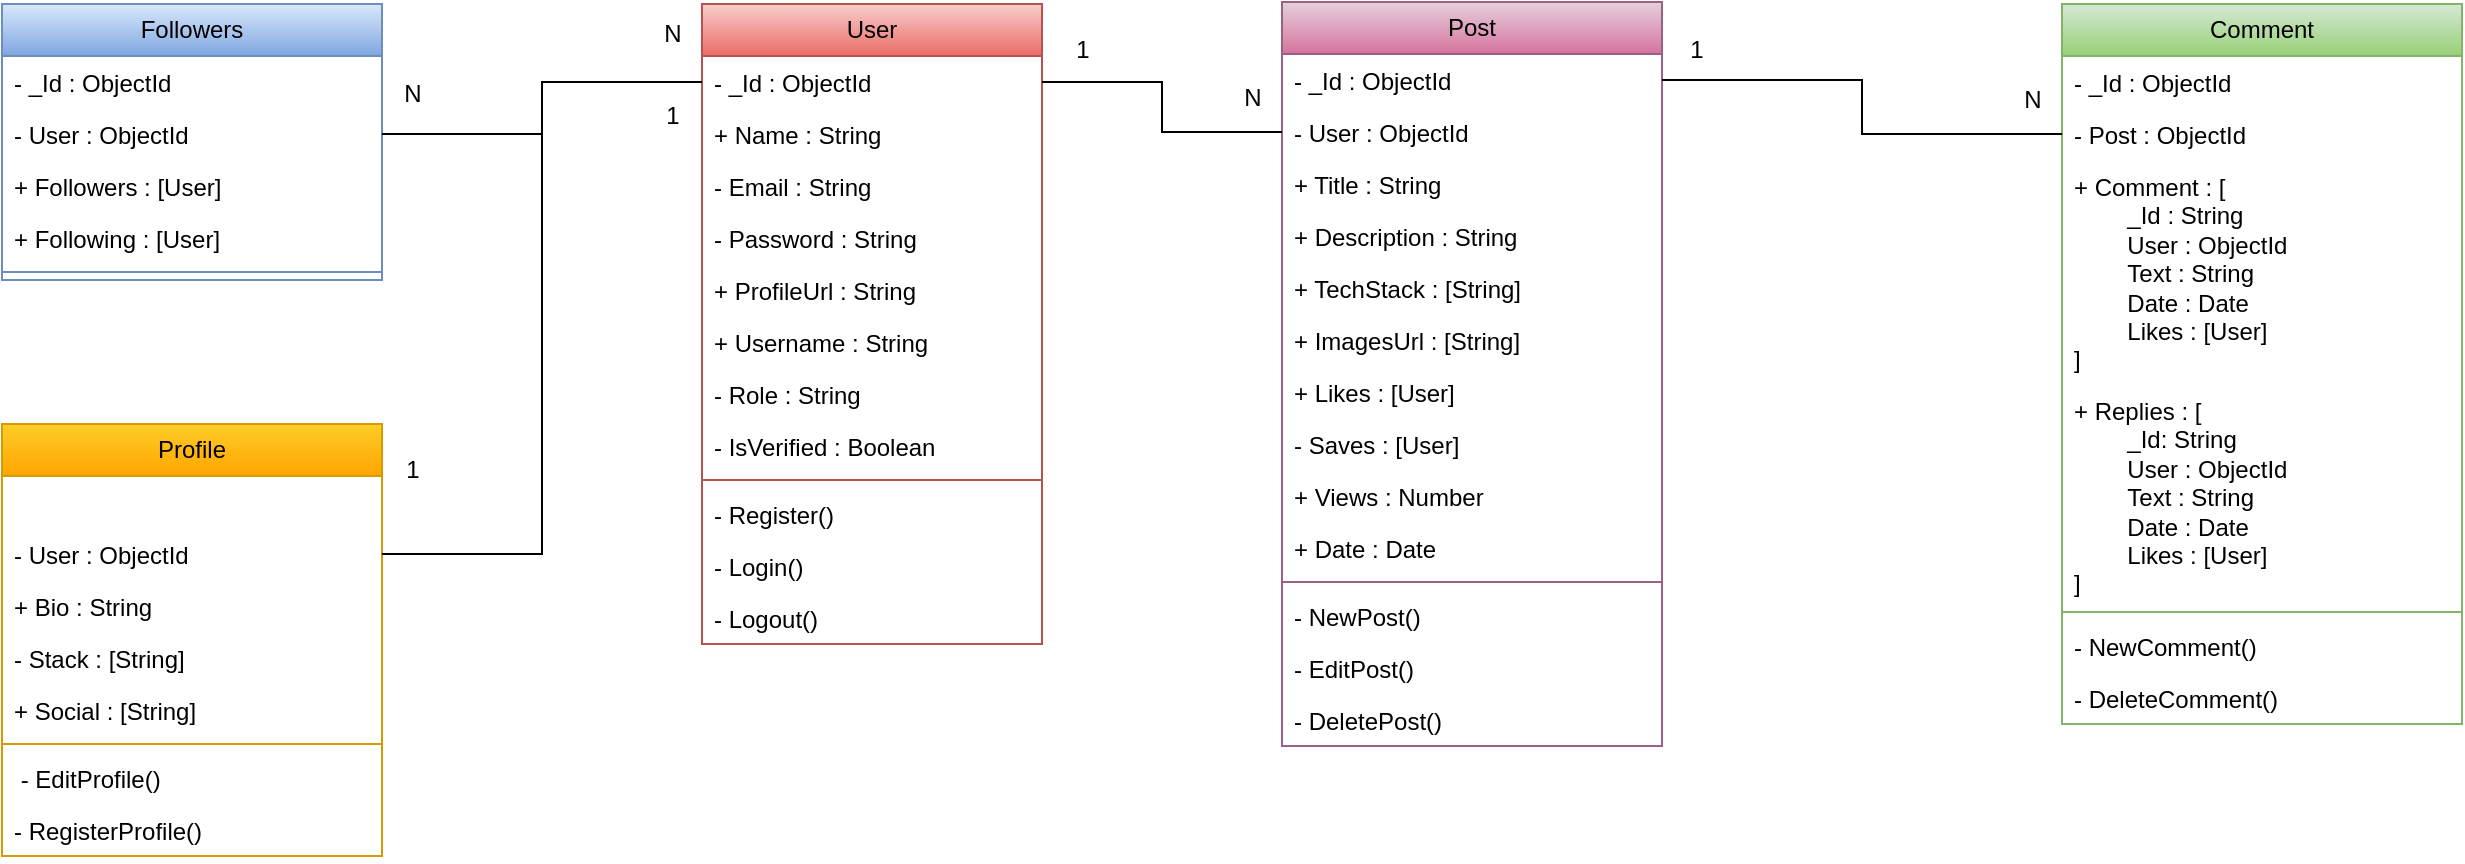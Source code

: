 <mxfile version="24.7.16">
  <diagram name="Página-1" id="4SGK7BzkfZiLQQGN-lx0">
    <mxGraphModel dx="2817" dy="570" grid="1" gridSize="10" guides="1" tooltips="1" connect="1" arrows="1" fold="1" page="1" pageScale="1" pageWidth="827" pageHeight="1169" math="0" shadow="0">
      <root>
        <mxCell id="0" />
        <mxCell id="1" parent="0" />
        <mxCell id="D0lhjR8HQiUhFmSIE_IS-1" value="User" style="swimlane;fontStyle=0;childLayout=stackLayout;horizontal=1;startSize=26;fillColor=#f8cecc;horizontalStack=0;resizeParent=1;resizeParentMax=0;resizeLast=0;collapsible=1;marginBottom=0;whiteSpace=wrap;html=1;strokeColor=#b85450;gradientColor=#ea6b66;" parent="1" vertex="1">
          <mxGeometry x="-890" y="80" width="170" height="320" as="geometry" />
        </mxCell>
        <mxCell id="D0lhjR8HQiUhFmSIE_IS-2" value="- _Id : ObjectId" style="text;strokeColor=none;fillColor=none;align=left;verticalAlign=top;spacingLeft=4;spacingRight=4;overflow=hidden;rotatable=0;points=[[0,0.5],[1,0.5]];portConstraint=eastwest;whiteSpace=wrap;html=1;" parent="D0lhjR8HQiUhFmSIE_IS-1" vertex="1">
          <mxGeometry y="26" width="170" height="26" as="geometry" />
        </mxCell>
        <mxCell id="D0lhjR8HQiUhFmSIE_IS-3" value="+ Name : String" style="text;strokeColor=none;fillColor=none;align=left;verticalAlign=top;spacingLeft=4;spacingRight=4;overflow=hidden;rotatable=0;points=[[0,0.5],[1,0.5]];portConstraint=eastwest;whiteSpace=wrap;html=1;" parent="D0lhjR8HQiUhFmSIE_IS-1" vertex="1">
          <mxGeometry y="52" width="170" height="26" as="geometry" />
        </mxCell>
        <mxCell id="D0lhjR8HQiUhFmSIE_IS-4" value="- Email : String" style="text;strokeColor=none;fillColor=none;align=left;verticalAlign=top;spacingLeft=4;spacingRight=4;overflow=hidden;rotatable=0;points=[[0,0.5],[1,0.5]];portConstraint=eastwest;whiteSpace=wrap;html=1;" parent="D0lhjR8HQiUhFmSIE_IS-1" vertex="1">
          <mxGeometry y="78" width="170" height="26" as="geometry" />
        </mxCell>
        <mxCell id="D0lhjR8HQiUhFmSIE_IS-22" value="- Password : String" style="text;strokeColor=none;fillColor=none;align=left;verticalAlign=top;spacingLeft=4;spacingRight=4;overflow=hidden;rotatable=0;points=[[0,0.5],[1,0.5]];portConstraint=eastwest;whiteSpace=wrap;html=1;" parent="D0lhjR8HQiUhFmSIE_IS-1" vertex="1">
          <mxGeometry y="104" width="170" height="26" as="geometry" />
        </mxCell>
        <mxCell id="D0lhjR8HQiUhFmSIE_IS-24" value="+ ProfileUrl : String" style="text;strokeColor=none;fillColor=none;align=left;verticalAlign=top;spacingLeft=4;spacingRight=4;overflow=hidden;rotatable=0;points=[[0,0.5],[1,0.5]];portConstraint=eastwest;whiteSpace=wrap;html=1;" parent="D0lhjR8HQiUhFmSIE_IS-1" vertex="1">
          <mxGeometry y="130" width="170" height="26" as="geometry" />
        </mxCell>
        <mxCell id="D0lhjR8HQiUhFmSIE_IS-23" value="+ Username : String" style="text;strokeColor=none;fillColor=none;align=left;verticalAlign=top;spacingLeft=4;spacingRight=4;overflow=hidden;rotatable=0;points=[[0,0.5],[1,0.5]];portConstraint=eastwest;whiteSpace=wrap;html=1;" parent="D0lhjR8HQiUhFmSIE_IS-1" vertex="1">
          <mxGeometry y="156" width="170" height="26" as="geometry" />
        </mxCell>
        <mxCell id="dfzcb9g1kPJelr4JQkNO-4" value="- Role : String" style="text;strokeColor=none;fillColor=none;align=left;verticalAlign=top;spacingLeft=4;spacingRight=4;overflow=hidden;rotatable=0;points=[[0,0.5],[1,0.5]];portConstraint=eastwest;whiteSpace=wrap;html=1;" vertex="1" parent="D0lhjR8HQiUhFmSIE_IS-1">
          <mxGeometry y="182" width="170" height="26" as="geometry" />
        </mxCell>
        <mxCell id="dfzcb9g1kPJelr4JQkNO-5" value="- IsVerified : Boolean" style="text;strokeColor=none;fillColor=none;align=left;verticalAlign=top;spacingLeft=4;spacingRight=4;overflow=hidden;rotatable=0;points=[[0,0.5],[1,0.5]];portConstraint=eastwest;whiteSpace=wrap;html=1;" vertex="1" parent="D0lhjR8HQiUhFmSIE_IS-1">
          <mxGeometry y="208" width="170" height="26" as="geometry" />
        </mxCell>
        <mxCell id="D0lhjR8HQiUhFmSIE_IS-56" value="" style="line;strokeWidth=1;fillColor=none;align=left;verticalAlign=middle;spacingTop=-1;spacingLeft=3;spacingRight=3;rotatable=0;labelPosition=right;points=[];portConstraint=eastwest;strokeColor=inherit;" parent="D0lhjR8HQiUhFmSIE_IS-1" vertex="1">
          <mxGeometry y="234" width="170" height="8" as="geometry" />
        </mxCell>
        <mxCell id="D0lhjR8HQiUhFmSIE_IS-55" value="- Register()" style="text;strokeColor=none;fillColor=none;align=left;verticalAlign=top;spacingLeft=4;spacingRight=4;overflow=hidden;rotatable=0;points=[[0,0.5],[1,0.5]];portConstraint=eastwest;whiteSpace=wrap;html=1;perimeterSpacing=0;glass=0;rounded=0;" parent="D0lhjR8HQiUhFmSIE_IS-1" vertex="1">
          <mxGeometry y="242" width="170" height="26" as="geometry" />
        </mxCell>
        <mxCell id="D0lhjR8HQiUhFmSIE_IS-57" value="- Login()" style="text;strokeColor=none;fillColor=none;align=left;verticalAlign=top;spacingLeft=4;spacingRight=4;overflow=hidden;rotatable=0;points=[[0,0.5],[1,0.5]];portConstraint=eastwest;whiteSpace=wrap;html=1;perimeterSpacing=0;glass=0;rounded=0;" parent="D0lhjR8HQiUhFmSIE_IS-1" vertex="1">
          <mxGeometry y="268" width="170" height="26" as="geometry" />
        </mxCell>
        <mxCell id="D0lhjR8HQiUhFmSIE_IS-61" value="- Logout()" style="text;strokeColor=none;fillColor=none;align=left;verticalAlign=top;spacingLeft=4;spacingRight=4;overflow=hidden;rotatable=0;points=[[0,0.5],[1,0.5]];portConstraint=eastwest;whiteSpace=wrap;html=1;perimeterSpacing=0;glass=0;rounded=0;" parent="D0lhjR8HQiUhFmSIE_IS-1" vertex="1">
          <mxGeometry y="294" width="170" height="26" as="geometry" />
        </mxCell>
        <mxCell id="D0lhjR8HQiUhFmSIE_IS-5" value="Comment" style="swimlane;fontStyle=0;childLayout=stackLayout;horizontal=1;startSize=26;fillColor=#d5e8d4;horizontalStack=0;resizeParent=1;resizeParentMax=0;resizeLast=0;collapsible=1;marginBottom=0;whiteSpace=wrap;html=1;strokeColor=#82b366;gradientColor=#97d077;" parent="1" vertex="1">
          <mxGeometry x="-210" y="80" width="200" height="360" as="geometry" />
        </mxCell>
        <mxCell id="D0lhjR8HQiUhFmSIE_IS-6" value="- _Id : ObjectId" style="text;strokeColor=none;fillColor=none;align=left;verticalAlign=top;spacingLeft=4;spacingRight=4;overflow=hidden;rotatable=0;points=[[0,0.5],[1,0.5]];portConstraint=eastwest;whiteSpace=wrap;html=1;" parent="D0lhjR8HQiUhFmSIE_IS-5" vertex="1">
          <mxGeometry y="26" width="200" height="26" as="geometry" />
        </mxCell>
        <mxCell id="D0lhjR8HQiUhFmSIE_IS-34" value="- Post : ObjectId" style="text;strokeColor=none;fillColor=none;align=left;verticalAlign=top;spacingLeft=4;spacingRight=4;overflow=hidden;rotatable=0;points=[[0,0.5],[1,0.5]];portConstraint=eastwest;whiteSpace=wrap;html=1;" parent="D0lhjR8HQiUhFmSIE_IS-5" vertex="1">
          <mxGeometry y="52" width="200" height="26" as="geometry" />
        </mxCell>
        <mxCell id="D0lhjR8HQiUhFmSIE_IS-8" value="+ Comment : [&lt;div&gt;&lt;span style=&quot;white-space: pre;&quot;&gt;&#x9;&lt;/span&gt;_Id : String&lt;br&gt;&lt;/div&gt;&lt;div&gt;&lt;span style=&quot;white-space: pre;&quot;&gt;&#x9;&lt;/span&gt;User : ObjectId&lt;br&gt;&lt;/div&gt;&lt;div&gt;&lt;span style=&quot;white-space: pre;&quot;&gt;&#x9;&lt;/span&gt;Text : String&lt;br&gt;&lt;/div&gt;&lt;div&gt;&lt;span style=&quot;white-space: pre;&quot;&gt;&#x9;&lt;/span&gt;Date : Date&lt;br&gt;&lt;/div&gt;&lt;div&gt;&lt;span style=&quot;white-space: pre;&quot;&gt;&#x9;&lt;/span&gt;Likes : [User]&lt;/div&gt;&lt;div&gt;]&lt;div&gt;&lt;br&gt;&lt;/div&gt;&lt;/div&gt;" style="text;strokeColor=none;fillColor=none;align=left;verticalAlign=top;spacingLeft=4;spacingRight=4;overflow=hidden;rotatable=0;points=[[0,0.5],[1,0.5]];portConstraint=eastwest;whiteSpace=wrap;html=1;" parent="D0lhjR8HQiUhFmSIE_IS-5" vertex="1">
          <mxGeometry y="78" width="200" height="112" as="geometry" />
        </mxCell>
        <mxCell id="D0lhjR8HQiUhFmSIE_IS-29" value="+ Replies : [&lt;div&gt;&lt;span style=&quot;white-space: pre;&quot;&gt;&#x9;&lt;/span&gt;_Id: String&lt;br&gt;&lt;/div&gt;&lt;div&gt;&lt;span style=&quot;white-space: pre;&quot;&gt;&#x9;&lt;/span&gt;User : ObjectId&lt;br&gt;&lt;/div&gt;&lt;div&gt;&lt;span style=&quot;white-space: pre;&quot;&gt;&#x9;&lt;/span&gt;Text : String&lt;br&gt;&lt;/div&gt;&lt;div&gt;&lt;span style=&quot;white-space: pre;&quot;&gt;&#x9;&lt;/span&gt;Date : Date&lt;br&gt;&lt;/div&gt;&lt;div&gt;&lt;span style=&quot;white-space: pre;&quot;&gt;&#x9;&lt;/span&gt;Likes : [User]&lt;/div&gt;&lt;div&gt;]&lt;/div&gt;" style="text;strokeColor=none;fillColor=none;align=left;verticalAlign=top;spacingLeft=4;spacingRight=4;overflow=hidden;rotatable=0;points=[[0,0.5],[1,0.5]];portConstraint=eastwest;whiteSpace=wrap;html=1;" parent="D0lhjR8HQiUhFmSIE_IS-5" vertex="1">
          <mxGeometry y="190" width="200" height="110" as="geometry" />
        </mxCell>
        <mxCell id="D0lhjR8HQiUhFmSIE_IS-63" value="" style="line;strokeWidth=1;fillColor=none;align=left;verticalAlign=middle;spacingTop=-1;spacingLeft=3;spacingRight=3;rotatable=0;labelPosition=right;points=[];portConstraint=eastwest;strokeColor=inherit;" parent="D0lhjR8HQiUhFmSIE_IS-5" vertex="1">
          <mxGeometry y="300" width="200" height="8" as="geometry" />
        </mxCell>
        <mxCell id="D0lhjR8HQiUhFmSIE_IS-68" value="- NewComment()" style="text;strokeColor=none;fillColor=none;align=left;verticalAlign=top;spacingLeft=4;spacingRight=4;overflow=hidden;rotatable=0;points=[[0,0.5],[1,0.5]];portConstraint=eastwest;whiteSpace=wrap;html=1;" parent="D0lhjR8HQiUhFmSIE_IS-5" vertex="1">
          <mxGeometry y="308" width="200" height="26" as="geometry" />
        </mxCell>
        <mxCell id="D0lhjR8HQiUhFmSIE_IS-70" value="- DeleteComment()" style="text;strokeColor=none;fillColor=none;align=left;verticalAlign=top;spacingLeft=4;spacingRight=4;overflow=hidden;rotatable=0;points=[[0,0.5],[1,0.5]];portConstraint=eastwest;whiteSpace=wrap;html=1;" parent="D0lhjR8HQiUhFmSIE_IS-5" vertex="1">
          <mxGeometry y="334" width="200" height="26" as="geometry" />
        </mxCell>
        <mxCell id="D0lhjR8HQiUhFmSIE_IS-13" value="Post" style="swimlane;fontStyle=0;childLayout=stackLayout;horizontal=1;startSize=26;fillColor=#e6d0de;horizontalStack=0;resizeParent=1;resizeParentMax=0;resizeLast=0;collapsible=1;marginBottom=0;whiteSpace=wrap;html=1;strokeColor=#996185;gradientColor=#d5739d;" parent="1" vertex="1">
          <mxGeometry x="-600" y="79" width="190" height="372" as="geometry" />
        </mxCell>
        <mxCell id="D0lhjR8HQiUhFmSIE_IS-14" value="- _Id : ObjectId" style="text;strokeColor=none;fillColor=none;align=left;verticalAlign=top;spacingLeft=4;spacingRight=4;overflow=hidden;rotatable=0;points=[[0,0.5],[1,0.5]];portConstraint=eastwest;whiteSpace=wrap;html=1;" parent="D0lhjR8HQiUhFmSIE_IS-13" vertex="1">
          <mxGeometry y="26" width="190" height="26" as="geometry" />
        </mxCell>
        <mxCell id="dfzcb9g1kPJelr4JQkNO-61" value="- User : ObjectId" style="text;strokeColor=none;fillColor=none;align=left;verticalAlign=top;spacingLeft=4;spacingRight=4;overflow=hidden;rotatable=0;points=[[0,0.5],[1,0.5]];portConstraint=eastwest;whiteSpace=wrap;html=1;" vertex="1" parent="D0lhjR8HQiUhFmSIE_IS-13">
          <mxGeometry y="52" width="190" height="26" as="geometry" />
        </mxCell>
        <mxCell id="dfzcb9g1kPJelr4JQkNO-62" value="+ Title : String" style="text;strokeColor=none;fillColor=none;align=left;verticalAlign=top;spacingLeft=4;spacingRight=4;overflow=hidden;rotatable=0;points=[[0,0.5],[1,0.5]];portConstraint=eastwest;whiteSpace=wrap;html=1;" vertex="1" parent="D0lhjR8HQiUhFmSIE_IS-13">
          <mxGeometry y="78" width="190" height="26" as="geometry" />
        </mxCell>
        <mxCell id="D0lhjR8HQiUhFmSIE_IS-16" value="+ Description : String" style="text;strokeColor=none;fillColor=none;align=left;verticalAlign=top;spacingLeft=4;spacingRight=4;overflow=hidden;rotatable=0;points=[[0,0.5],[1,0.5]];portConstraint=eastwest;whiteSpace=wrap;html=1;" parent="D0lhjR8HQiUhFmSIE_IS-13" vertex="1">
          <mxGeometry y="104" width="190" height="26" as="geometry" />
        </mxCell>
        <mxCell id="D0lhjR8HQiUhFmSIE_IS-36" value="+ TechStack : [String]" style="text;strokeColor=none;fillColor=none;align=left;verticalAlign=top;spacingLeft=4;spacingRight=4;overflow=hidden;rotatable=0;points=[[0,0.5],[1,0.5]];portConstraint=eastwest;whiteSpace=wrap;html=1;" parent="D0lhjR8HQiUhFmSIE_IS-13" vertex="1">
          <mxGeometry y="130" width="190" height="26" as="geometry" />
        </mxCell>
        <mxCell id="dfzcb9g1kPJelr4JQkNO-63" value="+ ImagesUrl : [String]" style="text;strokeColor=none;fillColor=none;align=left;verticalAlign=top;spacingLeft=4;spacingRight=4;overflow=hidden;rotatable=0;points=[[0,0.5],[1,0.5]];portConstraint=eastwest;whiteSpace=wrap;html=1;" vertex="1" parent="D0lhjR8HQiUhFmSIE_IS-13">
          <mxGeometry y="156" width="190" height="26" as="geometry" />
        </mxCell>
        <mxCell id="dfzcb9g1kPJelr4JQkNO-23" value="+ Likes : [User]" style="text;strokeColor=none;fillColor=none;align=left;verticalAlign=top;spacingLeft=4;spacingRight=4;overflow=hidden;rotatable=0;points=[[0,0.5],[1,0.5]];portConstraint=eastwest;whiteSpace=wrap;html=1;" vertex="1" parent="D0lhjR8HQiUhFmSIE_IS-13">
          <mxGeometry y="182" width="190" height="26" as="geometry" />
        </mxCell>
        <mxCell id="dfzcb9g1kPJelr4JQkNO-64" value="- Saves : [User]" style="text;strokeColor=none;fillColor=none;align=left;verticalAlign=top;spacingLeft=4;spacingRight=4;overflow=hidden;rotatable=0;points=[[0,0.5],[1,0.5]];portConstraint=eastwest;whiteSpace=wrap;html=1;" vertex="1" parent="D0lhjR8HQiUhFmSIE_IS-13">
          <mxGeometry y="208" width="190" height="26" as="geometry" />
        </mxCell>
        <mxCell id="dfzcb9g1kPJelr4JQkNO-65" value="+ Views : Number" style="text;strokeColor=none;fillColor=none;align=left;verticalAlign=top;spacingLeft=4;spacingRight=4;overflow=hidden;rotatable=0;points=[[0,0.5],[1,0.5]];portConstraint=eastwest;whiteSpace=wrap;html=1;" vertex="1" parent="D0lhjR8HQiUhFmSIE_IS-13">
          <mxGeometry y="234" width="190" height="26" as="geometry" />
        </mxCell>
        <mxCell id="dfzcb9g1kPJelr4JQkNO-24" value="+ Date : Date" style="text;strokeColor=none;fillColor=none;align=left;verticalAlign=top;spacingLeft=4;spacingRight=4;overflow=hidden;rotatable=0;points=[[0,0.5],[1,0.5]];portConstraint=eastwest;whiteSpace=wrap;html=1;" vertex="1" parent="D0lhjR8HQiUhFmSIE_IS-13">
          <mxGeometry y="260" width="190" height="26" as="geometry" />
        </mxCell>
        <mxCell id="D0lhjR8HQiUhFmSIE_IS-65" value="" style="line;strokeWidth=1;fillColor=none;align=left;verticalAlign=middle;spacingTop=-1;spacingLeft=3;spacingRight=3;rotatable=0;labelPosition=right;points=[];portConstraint=eastwest;strokeColor=inherit;" parent="D0lhjR8HQiUhFmSIE_IS-13" vertex="1">
          <mxGeometry y="286" width="190" height="8" as="geometry" />
        </mxCell>
        <mxCell id="D0lhjR8HQiUhFmSIE_IS-64" value="- NewPost()" style="text;strokeColor=none;fillColor=none;align=left;verticalAlign=top;spacingLeft=4;spacingRight=4;overflow=hidden;rotatable=0;points=[[0,0.5],[1,0.5]];portConstraint=eastwest;whiteSpace=wrap;html=1;" parent="D0lhjR8HQiUhFmSIE_IS-13" vertex="1">
          <mxGeometry y="294" width="190" height="26" as="geometry" />
        </mxCell>
        <mxCell id="dfzcb9g1kPJelr4JQkNO-66" value="- EditPost()" style="text;strokeColor=none;fillColor=none;align=left;verticalAlign=top;spacingLeft=4;spacingRight=4;overflow=hidden;rotatable=0;points=[[0,0.5],[1,0.5]];portConstraint=eastwest;whiteSpace=wrap;html=1;" vertex="1" parent="D0lhjR8HQiUhFmSIE_IS-13">
          <mxGeometry y="320" width="190" height="26" as="geometry" />
        </mxCell>
        <mxCell id="dfzcb9g1kPJelr4JQkNO-67" value="- DeletePost()" style="text;strokeColor=none;fillColor=none;align=left;verticalAlign=top;spacingLeft=4;spacingRight=4;overflow=hidden;rotatable=0;points=[[0,0.5],[1,0.5]];portConstraint=eastwest;whiteSpace=wrap;html=1;" vertex="1" parent="D0lhjR8HQiUhFmSIE_IS-13">
          <mxGeometry y="346" width="190" height="26" as="geometry" />
        </mxCell>
        <mxCell id="dfzcb9g1kPJelr4JQkNO-27" value="Followers" style="swimlane;fontStyle=0;childLayout=stackLayout;horizontal=1;startSize=26;fillColor=#dae8fc;horizontalStack=0;resizeParent=1;resizeParentMax=0;resizeLast=0;collapsible=1;marginBottom=0;whiteSpace=wrap;html=1;strokeColor=#6c8ebf;gradientColor=#7ea6e0;" vertex="1" parent="1">
          <mxGeometry x="-1240" y="80" width="190" height="138" as="geometry" />
        </mxCell>
        <mxCell id="dfzcb9g1kPJelr4JQkNO-99" value="- _Id : ObjectId" style="text;strokeColor=none;fillColor=none;align=left;verticalAlign=top;spacingLeft=4;spacingRight=4;overflow=hidden;rotatable=0;points=[[0,0.5],[1,0.5]];portConstraint=eastwest;whiteSpace=wrap;html=1;" vertex="1" parent="dfzcb9g1kPJelr4JQkNO-27">
          <mxGeometry y="26" width="190" height="26" as="geometry" />
        </mxCell>
        <mxCell id="dfzcb9g1kPJelr4JQkNO-28" value="- User : ObjectId" style="text;strokeColor=none;fillColor=none;align=left;verticalAlign=top;spacingLeft=4;spacingRight=4;overflow=hidden;rotatable=0;points=[[0,0.5],[1,0.5]];portConstraint=eastwest;whiteSpace=wrap;html=1;" vertex="1" parent="dfzcb9g1kPJelr4JQkNO-27">
          <mxGeometry y="52" width="190" height="26" as="geometry" />
        </mxCell>
        <mxCell id="dfzcb9g1kPJelr4JQkNO-29" value="+ Followers : [User]" style="text;strokeColor=none;fillColor=none;align=left;verticalAlign=top;spacingLeft=4;spacingRight=4;overflow=hidden;rotatable=0;points=[[0,0.5],[1,0.5]];portConstraint=eastwest;whiteSpace=wrap;html=1;" vertex="1" parent="dfzcb9g1kPJelr4JQkNO-27">
          <mxGeometry y="78" width="190" height="26" as="geometry" />
        </mxCell>
        <mxCell id="dfzcb9g1kPJelr4JQkNO-60" value="+ Following : [User]" style="text;strokeColor=none;fillColor=none;align=left;verticalAlign=top;spacingLeft=4;spacingRight=4;overflow=hidden;rotatable=0;points=[[0,0.5],[1,0.5]];portConstraint=eastwest;whiteSpace=wrap;html=1;" vertex="1" parent="dfzcb9g1kPJelr4JQkNO-27">
          <mxGeometry y="104" width="190" height="26" as="geometry" />
        </mxCell>
        <mxCell id="dfzcb9g1kPJelr4JQkNO-32" value="" style="line;strokeWidth=1;fillColor=none;align=left;verticalAlign=middle;spacingTop=-1;spacingLeft=3;spacingRight=3;rotatable=0;labelPosition=right;points=[];portConstraint=eastwest;strokeColor=inherit;" vertex="1" parent="dfzcb9g1kPJelr4JQkNO-27">
          <mxGeometry y="130" width="190" height="8" as="geometry" />
        </mxCell>
        <mxCell id="dfzcb9g1kPJelr4JQkNO-42" value="Profile" style="swimlane;fontStyle=0;childLayout=stackLayout;horizontal=1;startSize=26;fillColor=#ffcd28;horizontalStack=0;resizeParent=1;resizeParentMax=0;resizeLast=0;collapsible=1;marginBottom=0;whiteSpace=wrap;html=1;strokeColor=#d79b00;gradientColor=#ffa500;" vertex="1" parent="1">
          <mxGeometry x="-1240" y="290" width="190" height="216" as="geometry" />
        </mxCell>
        <mxCell id="dfzcb9g1kPJelr4JQkNO-100" style="text;strokeColor=none;fillColor=none;align=left;verticalAlign=top;spacingLeft=4;spacingRight=4;overflow=hidden;rotatable=0;points=[[0,0.5],[1,0.5]];portConstraint=eastwest;whiteSpace=wrap;html=1;" vertex="1" parent="dfzcb9g1kPJelr4JQkNO-42">
          <mxGeometry y="26" width="190" height="26" as="geometry" />
        </mxCell>
        <mxCell id="dfzcb9g1kPJelr4JQkNO-43" value="- User : ObjectId" style="text;strokeColor=none;fillColor=none;align=left;verticalAlign=top;spacingLeft=4;spacingRight=4;overflow=hidden;rotatable=0;points=[[0,0.5],[1,0.5]];portConstraint=eastwest;whiteSpace=wrap;html=1;" vertex="1" parent="dfzcb9g1kPJelr4JQkNO-42">
          <mxGeometry y="52" width="190" height="26" as="geometry" />
        </mxCell>
        <mxCell id="dfzcb9g1kPJelr4JQkNO-50" value="+ Bio : String" style="text;strokeColor=none;fillColor=none;align=left;verticalAlign=top;spacingLeft=4;spacingRight=4;overflow=hidden;rotatable=0;points=[[0,0.5],[1,0.5]];portConstraint=eastwest;whiteSpace=wrap;html=1;" vertex="1" parent="dfzcb9g1kPJelr4JQkNO-42">
          <mxGeometry y="78" width="190" height="26" as="geometry" />
        </mxCell>
        <mxCell id="dfzcb9g1kPJelr4JQkNO-51" value="- Stack : [String]" style="text;strokeColor=none;fillColor=none;align=left;verticalAlign=top;spacingLeft=4;spacingRight=4;overflow=hidden;rotatable=0;points=[[0,0.5],[1,0.5]];portConstraint=eastwest;whiteSpace=wrap;html=1;" vertex="1" parent="dfzcb9g1kPJelr4JQkNO-42">
          <mxGeometry y="104" width="190" height="26" as="geometry" />
        </mxCell>
        <mxCell id="dfzcb9g1kPJelr4JQkNO-52" value="+ Social : [String]" style="text;strokeColor=none;fillColor=none;align=left;verticalAlign=top;spacingLeft=4;spacingRight=4;overflow=hidden;rotatable=0;points=[[0,0.5],[1,0.5]];portConstraint=eastwest;whiteSpace=wrap;html=1;" vertex="1" parent="dfzcb9g1kPJelr4JQkNO-42">
          <mxGeometry y="130" width="190" height="26" as="geometry" />
        </mxCell>
        <mxCell id="dfzcb9g1kPJelr4JQkNO-44" value="" style="line;strokeWidth=1;fillColor=none;align=left;verticalAlign=middle;spacingTop=-1;spacingLeft=3;spacingRight=3;rotatable=0;labelPosition=right;points=[];portConstraint=eastwest;strokeColor=inherit;" vertex="1" parent="dfzcb9g1kPJelr4JQkNO-42">
          <mxGeometry y="156" width="190" height="8" as="geometry" />
        </mxCell>
        <mxCell id="dfzcb9g1kPJelr4JQkNO-45" value="&amp;nbsp;- EditProfile()" style="text;strokeColor=none;fillColor=none;align=left;verticalAlign=top;spacingLeft=4;spacingRight=4;overflow=hidden;rotatable=0;points=[[0,0.5],[1,0.5]];portConstraint=eastwest;whiteSpace=wrap;html=1;" vertex="1" parent="dfzcb9g1kPJelr4JQkNO-42">
          <mxGeometry y="164" width="190" height="26" as="geometry" />
        </mxCell>
        <mxCell id="dfzcb9g1kPJelr4JQkNO-48" value="- RegisterProfile()" style="text;strokeColor=none;fillColor=none;align=left;verticalAlign=top;spacingLeft=4;spacingRight=4;overflow=hidden;rotatable=0;points=[[0,0.5],[1,0.5]];portConstraint=eastwest;whiteSpace=wrap;html=1;" vertex="1" parent="dfzcb9g1kPJelr4JQkNO-42">
          <mxGeometry y="190" width="190" height="26" as="geometry" />
        </mxCell>
        <mxCell id="dfzcb9g1kPJelr4JQkNO-84" style="edgeStyle=orthogonalEdgeStyle;rounded=0;orthogonalLoop=1;jettySize=auto;html=1;entryX=0;entryY=0.5;entryDx=0;entryDy=0;endArrow=none;endFill=0;" edge="1" parent="1" source="dfzcb9g1kPJelr4JQkNO-28" target="D0lhjR8HQiUhFmSIE_IS-2">
          <mxGeometry relative="1" as="geometry" />
        </mxCell>
        <mxCell id="dfzcb9g1kPJelr4JQkNO-86" style="edgeStyle=orthogonalEdgeStyle;rounded=0;orthogonalLoop=1;jettySize=auto;html=1;entryX=0;entryY=0.5;entryDx=0;entryDy=0;endArrow=none;endFill=0;startArrow=none;startFill=0;" edge="1" parent="1" source="dfzcb9g1kPJelr4JQkNO-43" target="D0lhjR8HQiUhFmSIE_IS-2">
          <mxGeometry relative="1" as="geometry" />
        </mxCell>
        <mxCell id="dfzcb9g1kPJelr4JQkNO-87" style="edgeStyle=orthogonalEdgeStyle;rounded=0;orthogonalLoop=1;jettySize=auto;html=1;entryX=1;entryY=0.5;entryDx=0;entryDy=0;exitX=0;exitY=0.5;exitDx=0;exitDy=0;endArrow=none;endFill=0;" edge="1" parent="1" source="dfzcb9g1kPJelr4JQkNO-61" target="D0lhjR8HQiUhFmSIE_IS-2">
          <mxGeometry relative="1" as="geometry" />
        </mxCell>
        <mxCell id="dfzcb9g1kPJelr4JQkNO-88" style="edgeStyle=orthogonalEdgeStyle;rounded=0;orthogonalLoop=1;jettySize=auto;html=1;entryX=1;entryY=0.5;entryDx=0;entryDy=0;exitX=0;exitY=0.5;exitDx=0;exitDy=0;endArrow=none;endFill=0;" edge="1" parent="1" source="D0lhjR8HQiUhFmSIE_IS-34" target="D0lhjR8HQiUhFmSIE_IS-14">
          <mxGeometry relative="1" as="geometry" />
        </mxCell>
        <mxCell id="dfzcb9g1kPJelr4JQkNO-90" value="N" style="text;html=1;align=center;verticalAlign=middle;resizable=0;points=[];autosize=1;strokeColor=none;fillColor=none;" vertex="1" parent="1">
          <mxGeometry x="-1050" y="110" width="30" height="30" as="geometry" />
        </mxCell>
        <mxCell id="dfzcb9g1kPJelr4JQkNO-91" value="N" style="text;html=1;align=center;verticalAlign=middle;resizable=0;points=[];autosize=1;strokeColor=none;fillColor=none;" vertex="1" parent="1">
          <mxGeometry x="-920" y="80" width="30" height="30" as="geometry" />
        </mxCell>
        <mxCell id="dfzcb9g1kPJelr4JQkNO-92" value="1" style="text;html=1;align=center;verticalAlign=middle;resizable=0;points=[];autosize=1;strokeColor=none;fillColor=none;" vertex="1" parent="1">
          <mxGeometry x="-1050" y="298" width="30" height="30" as="geometry" />
        </mxCell>
        <mxCell id="dfzcb9g1kPJelr4JQkNO-93" value="1" style="text;html=1;align=center;verticalAlign=middle;resizable=0;points=[];autosize=1;strokeColor=none;fillColor=none;" vertex="1" parent="1">
          <mxGeometry x="-920" y="121" width="30" height="30" as="geometry" />
        </mxCell>
        <mxCell id="dfzcb9g1kPJelr4JQkNO-94" value="1" style="text;html=1;align=center;verticalAlign=middle;resizable=0;points=[];autosize=1;strokeColor=none;fillColor=none;" vertex="1" parent="1">
          <mxGeometry x="-715" y="88" width="30" height="30" as="geometry" />
        </mxCell>
        <mxCell id="dfzcb9g1kPJelr4JQkNO-95" value="N" style="text;html=1;align=center;verticalAlign=middle;resizable=0;points=[];autosize=1;strokeColor=none;fillColor=none;" vertex="1" parent="1">
          <mxGeometry x="-630" y="112" width="30" height="30" as="geometry" />
        </mxCell>
        <mxCell id="dfzcb9g1kPJelr4JQkNO-96" value="N" style="text;html=1;align=center;verticalAlign=middle;resizable=0;points=[];autosize=1;strokeColor=none;fillColor=none;" vertex="1" parent="1">
          <mxGeometry x="-240" y="113" width="30" height="30" as="geometry" />
        </mxCell>
        <mxCell id="dfzcb9g1kPJelr4JQkNO-97" value="1" style="text;html=1;align=center;verticalAlign=middle;resizable=0;points=[];autosize=1;strokeColor=none;fillColor=none;" vertex="1" parent="1">
          <mxGeometry x="-408" y="88" width="30" height="30" as="geometry" />
        </mxCell>
      </root>
    </mxGraphModel>
  </diagram>
</mxfile>
